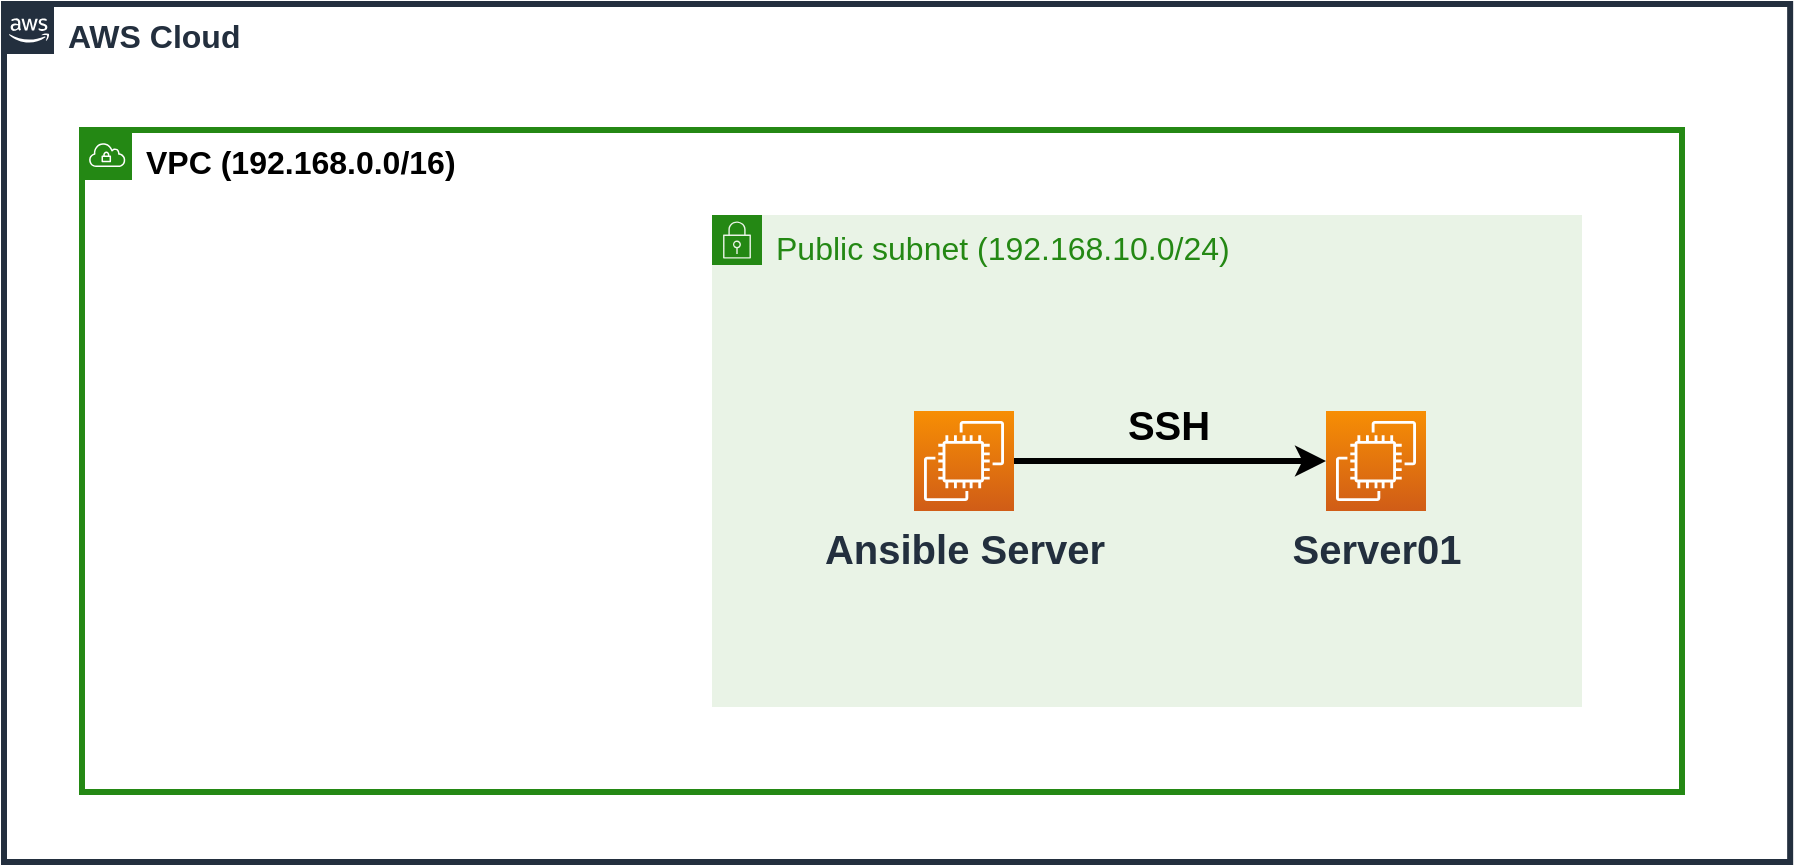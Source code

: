 <mxfile>
    <diagram id="-3UejwGHWPZfdWo38CqX" name="Page-2">
        <mxGraphModel dx="1176" dy="531" grid="0" gridSize="10" guides="1" tooltips="1" connect="1" arrows="1" fold="1" page="1" pageScale="1" pageWidth="1169" pageHeight="827" background="#ffffff" math="0" shadow="0">
            <root>
                <mxCell id="0"/>
                <mxCell id="1" parent="0"/>
                <mxCell id="FfZY1LqCqvuB5U5M8taV-1" value="AWS Cloud" style="points=[[0,0],[0.25,0],[0.5,0],[0.75,0],[1,0],[1,0.25],[1,0.5],[1,0.75],[1,1],[0.75,1],[0.5,1],[0.25,1],[0,1],[0,0.75],[0,0.5],[0,0.25]];outlineConnect=0;gradientColor=none;html=1;whiteSpace=wrap;fontSize=16;fontStyle=1;container=1;pointerEvents=0;collapsible=0;recursiveResize=0;shape=mxgraph.aws4.group;grIcon=mxgraph.aws4.group_aws_cloud_alt;strokeColor=#232F3E;fillColor=none;verticalAlign=top;align=left;spacingLeft=30;fontColor=#232F3E;dashed=0;strokeWidth=3;" parent="1" vertex="1">
                    <mxGeometry x="98" y="160" width="893.08" height="429" as="geometry"/>
                </mxCell>
                <mxCell id="FfZY1LqCqvuB5U5M8taV-3" value="&lt;font color=&quot;#000000&quot; style=&quot;&quot;&gt;VPC (192.168.0.0/16)&lt;/font&gt;" style="points=[[0,0],[0.25,0],[0.5,0],[0.75,0],[1,0],[1,0.25],[1,0.5],[1,0.75],[1,1],[0.75,1],[0.5,1],[0.25,1],[0,1],[0,0.75],[0,0.5],[0,0.25]];outlineConnect=0;gradientColor=none;html=1;whiteSpace=wrap;fontSize=16;fontStyle=1;container=1;pointerEvents=0;collapsible=0;recursiveResize=0;shape=mxgraph.aws4.group;grIcon=mxgraph.aws4.group_vpc;strokeColor=#248814;fillColor=none;verticalAlign=top;align=left;spacingLeft=30;fontColor=#AAB7B8;dashed=0;strokeWidth=3;" parent="FfZY1LqCqvuB5U5M8taV-1" vertex="1">
                    <mxGeometry x="39" y="63" width="800" height="331" as="geometry"/>
                </mxCell>
                <mxCell id="FfZY1LqCqvuB5U5M8taV-4" value="Public subnet (192.168.10.0/24)" style="points=[[0,0],[0.25,0],[0.5,0],[0.75,0],[1,0],[1,0.25],[1,0.5],[1,0.75],[1,1],[0.75,1],[0.5,1],[0.25,1],[0,1],[0,0.75],[0,0.5],[0,0.25]];outlineConnect=0;gradientColor=none;html=1;whiteSpace=wrap;fontSize=16;fontStyle=0;container=1;pointerEvents=0;collapsible=0;recursiveResize=0;shape=mxgraph.aws4.group;grIcon=mxgraph.aws4.group_security_group;grStroke=0;strokeColor=#248814;fillColor=#E9F3E6;verticalAlign=top;align=left;spacingLeft=30;fontColor=#248814;dashed=0;strokeWidth=3;" parent="FfZY1LqCqvuB5U5M8taV-3" vertex="1">
                    <mxGeometry x="315" y="42.5" width="435" height="246" as="geometry"/>
                </mxCell>
                <mxCell id="FfZY1LqCqvuB5U5M8taV-5" value="Server01" style="sketch=0;points=[[0,0,0],[0.25,0,0],[0.5,0,0],[0.75,0,0],[1,0,0],[0,1,0],[0.25,1,0],[0.5,1,0],[0.75,1,0],[1,1,0],[0,0.25,0],[0,0.5,0],[0,0.75,0],[1,0.25,0],[1,0.5,0],[1,0.75,0]];outlineConnect=0;fontColor=#232F3E;gradientColor=#F78E04;gradientDirection=north;fillColor=#D05C17;strokeColor=#ffffff;dashed=0;verticalLabelPosition=bottom;verticalAlign=top;align=center;html=1;fontSize=20;fontStyle=1;aspect=fixed;shape=mxgraph.aws4.resourceIcon;resIcon=mxgraph.aws4.ec2;labelPosition=center;" parent="FfZY1LqCqvuB5U5M8taV-4" vertex="1">
                    <mxGeometry x="307" y="98" width="50" height="50" as="geometry"/>
                </mxCell>
                <mxCell id="FfZY1LqCqvuB5U5M8taV-6" value="Ansible Server" style="sketch=0;points=[[0,0,0],[0.25,0,0],[0.5,0,0],[0.75,0,0],[1,0,0],[0,1,0],[0.25,1,0],[0.5,1,0],[0.75,1,0],[1,1,0],[0,0.25,0],[0,0.5,0],[0,0.75,0],[1,0.25,0],[1,0.5,0],[1,0.75,0]];outlineConnect=0;fontColor=#232F3E;gradientColor=#F78E04;gradientDirection=north;fillColor=#D05C17;strokeColor=#ffffff;dashed=0;verticalLabelPosition=bottom;verticalAlign=top;align=center;html=1;fontSize=20;fontStyle=1;aspect=fixed;shape=mxgraph.aws4.resourceIcon;resIcon=mxgraph.aws4.ec2;" parent="FfZY1LqCqvuB5U5M8taV-4" vertex="1">
                    <mxGeometry x="101" y="98" width="50" height="50" as="geometry"/>
                </mxCell>
                <mxCell id="FfZY1LqCqvuB5U5M8taV-7" style="edgeStyle=none;html=1;entryX=0;entryY=0.5;entryDx=0;entryDy=0;entryPerimeter=0;strokeColor=#000000;strokeWidth=3;exitX=1;exitY=0.5;exitDx=0;exitDy=0;exitPerimeter=0;" parent="FfZY1LqCqvuB5U5M8taV-4" source="FfZY1LqCqvuB5U5M8taV-6" target="FfZY1LqCqvuB5U5M8taV-5" edge="1">
                    <mxGeometry relative="1" as="geometry">
                        <mxPoint x="65" y="110" as="targetPoint"/>
                    </mxGeometry>
                </mxCell>
                <mxCell id="FfZY1LqCqvuB5U5M8taV-8" value="SSH" style="edgeLabel;html=1;align=center;verticalAlign=middle;resizable=0;points=[];fontSize=20;labelBackgroundColor=none;fontColor=#000000;fontStyle=1" parent="FfZY1LqCqvuB5U5M8taV-7" vertex="1" connectable="0">
                    <mxGeometry x="0.455" y="-1" relative="1" as="geometry">
                        <mxPoint x="-37" y="-20" as="offset"/>
                    </mxGeometry>
                </mxCell>
                <mxCell id="FfZY1LqCqvuB5U5M8taV-9" value="" style="shape=image;verticalLabelPosition=bottom;labelBackgroundColor=default;verticalAlign=top;aspect=fixed;imageAspect=0;image=https://upload.wikimedia.org/wikipedia/commons/thumb/2/24/Ansible_logo.svg/832px-Ansible_logo.svg.png;" parent="FfZY1LqCqvuB5U5M8taV-4" vertex="1">
                    <mxGeometry x="72" y="63" width="36.6" height="45" as="geometry"/>
                </mxCell>
            </root>
        </mxGraphModel>
    </diagram>
</mxfile>